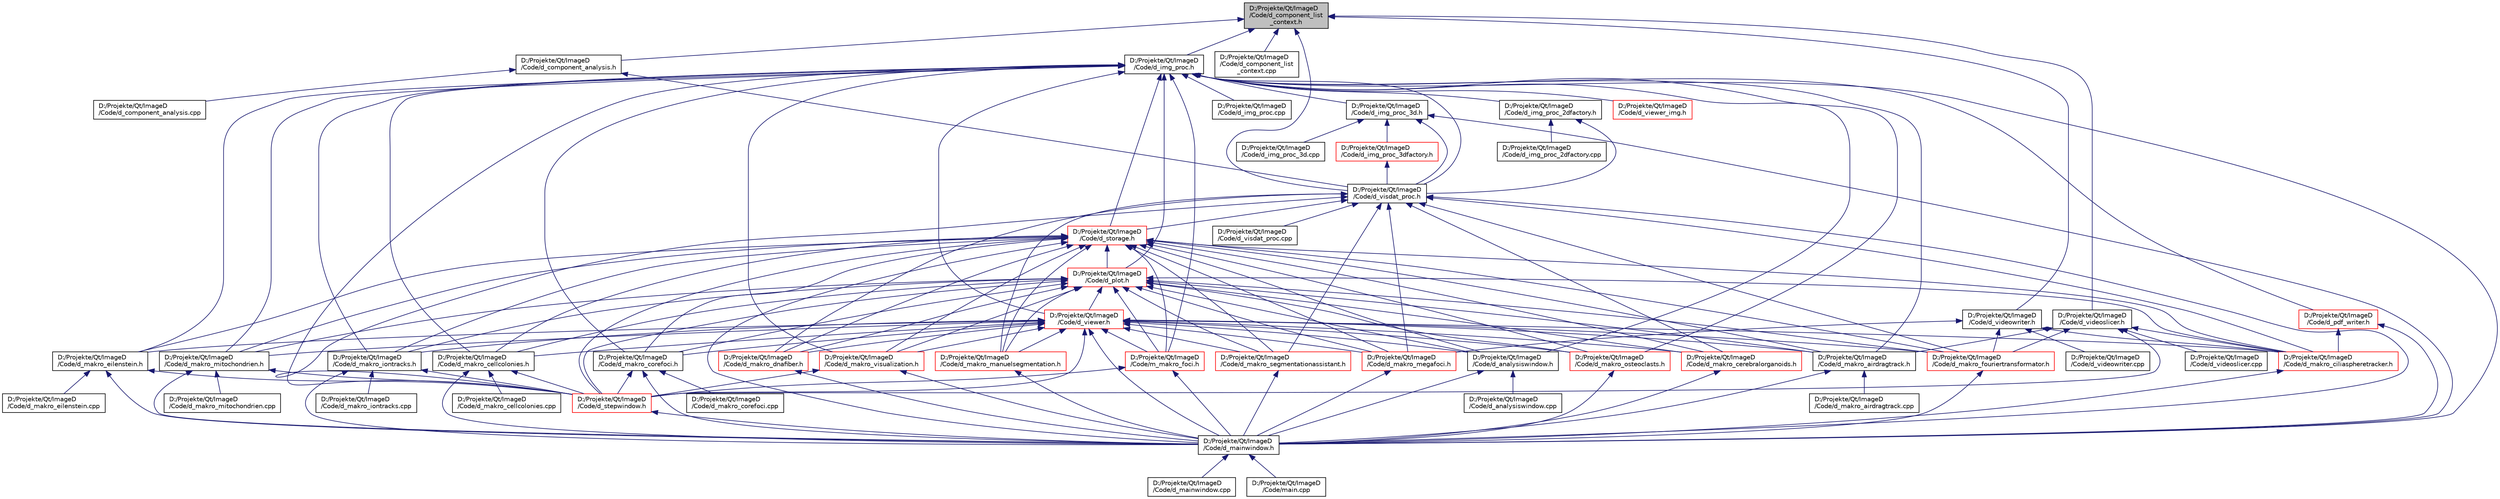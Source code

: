 digraph "D:/Projekte/Qt/ImageD/Code/d_component_list_context.h"
{
 // LATEX_PDF_SIZE
  edge [fontname="Helvetica",fontsize="10",labelfontname="Helvetica",labelfontsize="10"];
  node [fontname="Helvetica",fontsize="10",shape=record];
  Node1 [label="D:/Projekte/Qt/ImageD\l/Code/d_component_list\l_context.h",height=0.2,width=0.4,color="black", fillcolor="grey75", style="filled", fontcolor="black",tooltip=" "];
  Node1 -> Node2 [dir="back",color="midnightblue",fontsize="10",style="solid",fontname="Helvetica"];
  Node2 [label="D:/Projekte/Qt/ImageD\l/Code/d_component_analysis.h",height=0.2,width=0.4,color="black", fillcolor="white", style="filled",URL="$d__component__analysis_8h.html",tooltip=" "];
  Node2 -> Node3 [dir="back",color="midnightblue",fontsize="10",style="solid",fontname="Helvetica"];
  Node3 [label="D:/Projekte/Qt/ImageD\l/Code/d_component_analysis.cpp",height=0.2,width=0.4,color="black", fillcolor="white", style="filled",URL="$d__component__analysis_8cpp.html",tooltip=" "];
  Node2 -> Node4 [dir="back",color="midnightblue",fontsize="10",style="solid",fontname="Helvetica"];
  Node4 [label="D:/Projekte/Qt/ImageD\l/Code/d_visdat_proc.h",height=0.2,width=0.4,color="black", fillcolor="white", style="filled",URL="$d__visdat__proc_8h.html",tooltip=" "];
  Node4 -> Node5 [dir="back",color="midnightblue",fontsize="10",style="solid",fontname="Helvetica"];
  Node5 [label="D:/Projekte/Qt/ImageD\l/Code/d_mainwindow.h",height=0.2,width=0.4,color="black", fillcolor="white", style="filled",URL="$d__mainwindow_8h.html",tooltip=" "];
  Node5 -> Node6 [dir="back",color="midnightblue",fontsize="10",style="solid",fontname="Helvetica"];
  Node6 [label="D:/Projekte/Qt/ImageD\l/Code/d_mainwindow.cpp",height=0.2,width=0.4,color="black", fillcolor="white", style="filled",URL="$d__mainwindow_8cpp.html",tooltip=" "];
  Node5 -> Node7 [dir="back",color="midnightblue",fontsize="10",style="solid",fontname="Helvetica"];
  Node7 [label="D:/Projekte/Qt/ImageD\l/Code/main.cpp",height=0.2,width=0.4,color="black", fillcolor="white", style="filled",URL="$main_8cpp.html",tooltip=" "];
  Node4 -> Node8 [dir="back",color="midnightblue",fontsize="10",style="solid",fontname="Helvetica"];
  Node8 [label="D:/Projekte/Qt/ImageD\l/Code/d_makro_cerebralorganoids.h",height=0.2,width=0.4,color="red", fillcolor="white", style="filled",URL="$d__makro__cerebralorganoids_8h.html",tooltip=" "];
  Node8 -> Node5 [dir="back",color="midnightblue",fontsize="10",style="solid",fontname="Helvetica"];
  Node4 -> Node10 [dir="back",color="midnightblue",fontsize="10",style="solid",fontname="Helvetica"];
  Node10 [label="D:/Projekte/Qt/ImageD\l/Code/d_makro_ciliaspheretracker.h",height=0.2,width=0.4,color="red", fillcolor="white", style="filled",URL="$d__makro__ciliaspheretracker_8h.html",tooltip=" "];
  Node10 -> Node5 [dir="back",color="midnightblue",fontsize="10",style="solid",fontname="Helvetica"];
  Node4 -> Node12 [dir="back",color="midnightblue",fontsize="10",style="solid",fontname="Helvetica"];
  Node12 [label="D:/Projekte/Qt/ImageD\l/Code/d_makro_dnafiber.h",height=0.2,width=0.4,color="red", fillcolor="white", style="filled",URL="$d__makro__dnafiber_8h.html",tooltip=" "];
  Node12 -> Node5 [dir="back",color="midnightblue",fontsize="10",style="solid",fontname="Helvetica"];
  Node4 -> Node14 [dir="back",color="midnightblue",fontsize="10",style="solid",fontname="Helvetica"];
  Node14 [label="D:/Projekte/Qt/ImageD\l/Code/d_makro_fouriertransformator.h",height=0.2,width=0.4,color="red", fillcolor="white", style="filled",URL="$d__makro__fouriertransformator_8h.html",tooltip=" "];
  Node14 -> Node5 [dir="back",color="midnightblue",fontsize="10",style="solid",fontname="Helvetica"];
  Node4 -> Node16 [dir="back",color="midnightblue",fontsize="10",style="solid",fontname="Helvetica"];
  Node16 [label="D:/Projekte/Qt/ImageD\l/Code/d_makro_manuelsegmentation.h",height=0.2,width=0.4,color="red", fillcolor="white", style="filled",URL="$d__makro__manuelsegmentation_8h.html",tooltip=" "];
  Node16 -> Node5 [dir="back",color="midnightblue",fontsize="10",style="solid",fontname="Helvetica"];
  Node4 -> Node18 [dir="back",color="midnightblue",fontsize="10",style="solid",fontname="Helvetica"];
  Node18 [label="D:/Projekte/Qt/ImageD\l/Code/d_makro_megafoci.h",height=0.2,width=0.4,color="red", fillcolor="white", style="filled",URL="$d__makro__megafoci_8h.html",tooltip=" "];
  Node18 -> Node5 [dir="back",color="midnightblue",fontsize="10",style="solid",fontname="Helvetica"];
  Node4 -> Node20 [dir="back",color="midnightblue",fontsize="10",style="solid",fontname="Helvetica"];
  Node20 [label="D:/Projekte/Qt/ImageD\l/Code/d_makro_segmentationassistant.h",height=0.2,width=0.4,color="red", fillcolor="white", style="filled",URL="$d__makro__segmentationassistant_8h.html",tooltip=" "];
  Node20 -> Node5 [dir="back",color="midnightblue",fontsize="10",style="solid",fontname="Helvetica"];
  Node4 -> Node22 [dir="back",color="midnightblue",fontsize="10",style="solid",fontname="Helvetica"];
  Node22 [label="D:/Projekte/Qt/ImageD\l/Code/d_stepwindow.h",height=0.2,width=0.4,color="red", fillcolor="white", style="filled",URL="$d__stepwindow_8h.html",tooltip=" "];
  Node22 -> Node5 [dir="back",color="midnightblue",fontsize="10",style="solid",fontname="Helvetica"];
  Node4 -> Node24 [dir="back",color="midnightblue",fontsize="10",style="solid",fontname="Helvetica"];
  Node24 [label="D:/Projekte/Qt/ImageD\l/Code/d_storage.h",height=0.2,width=0.4,color="red", fillcolor="white", style="filled",URL="$d__storage_8h.html",tooltip=" "];
  Node24 -> Node25 [dir="back",color="midnightblue",fontsize="10",style="solid",fontname="Helvetica"];
  Node25 [label="D:/Projekte/Qt/ImageD\l/Code/d_analysiswindow.h",height=0.2,width=0.4,color="black", fillcolor="white", style="filled",URL="$d__analysiswindow_8h.html",tooltip=" "];
  Node25 -> Node26 [dir="back",color="midnightblue",fontsize="10",style="solid",fontname="Helvetica"];
  Node26 [label="D:/Projekte/Qt/ImageD\l/Code/d_analysiswindow.cpp",height=0.2,width=0.4,color="black", fillcolor="white", style="filled",URL="$d__analysiswindow_8cpp.html",tooltip=" "];
  Node25 -> Node5 [dir="back",color="midnightblue",fontsize="10",style="solid",fontname="Helvetica"];
  Node24 -> Node5 [dir="back",color="midnightblue",fontsize="10",style="solid",fontname="Helvetica"];
  Node24 -> Node27 [dir="back",color="midnightblue",fontsize="10",style="solid",fontname="Helvetica"];
  Node27 [label="D:/Projekte/Qt/ImageD\l/Code/d_makro_airdragtrack.h",height=0.2,width=0.4,color="black", fillcolor="white", style="filled",URL="$d__makro__airdragtrack_8h.html",tooltip=" "];
  Node27 -> Node5 [dir="back",color="midnightblue",fontsize="10",style="solid",fontname="Helvetica"];
  Node27 -> Node28 [dir="back",color="midnightblue",fontsize="10",style="solid",fontname="Helvetica"];
  Node28 [label="D:/Projekte/Qt/ImageD\l/Code/d_makro_airdragtrack.cpp",height=0.2,width=0.4,color="black", fillcolor="white", style="filled",URL="$d__makro__airdragtrack_8cpp.html",tooltip=" "];
  Node24 -> Node29 [dir="back",color="midnightblue",fontsize="10",style="solid",fontname="Helvetica"];
  Node29 [label="D:/Projekte/Qt/ImageD\l/Code/d_makro_cellcolonies.h",height=0.2,width=0.4,color="black", fillcolor="white", style="filled",URL="$d__makro__cellcolonies_8h.html",tooltip=" "];
  Node29 -> Node5 [dir="back",color="midnightblue",fontsize="10",style="solid",fontname="Helvetica"];
  Node29 -> Node30 [dir="back",color="midnightblue",fontsize="10",style="solid",fontname="Helvetica"];
  Node30 [label="D:/Projekte/Qt/ImageD\l/Code/d_makro_cellcolonies.cpp",height=0.2,width=0.4,color="black", fillcolor="white", style="filled",URL="$d__makro__cellcolonies_8cpp.html",tooltip=" "];
  Node29 -> Node22 [dir="back",color="midnightblue",fontsize="10",style="solid",fontname="Helvetica"];
  Node24 -> Node8 [dir="back",color="midnightblue",fontsize="10",style="solid",fontname="Helvetica"];
  Node24 -> Node10 [dir="back",color="midnightblue",fontsize="10",style="solid",fontname="Helvetica"];
  Node24 -> Node31 [dir="back",color="midnightblue",fontsize="10",style="solid",fontname="Helvetica"];
  Node31 [label="D:/Projekte/Qt/ImageD\l/Code/d_makro_corefoci.h",height=0.2,width=0.4,color="black", fillcolor="white", style="filled",URL="$d__makro__corefoci_8h.html",tooltip=" "];
  Node31 -> Node5 [dir="back",color="midnightblue",fontsize="10",style="solid",fontname="Helvetica"];
  Node31 -> Node32 [dir="back",color="midnightblue",fontsize="10",style="solid",fontname="Helvetica"];
  Node32 [label="D:/Projekte/Qt/ImageD\l/Code/d_makro_corefoci.cpp",height=0.2,width=0.4,color="black", fillcolor="white", style="filled",URL="$d__makro__corefoci_8cpp.html",tooltip=" "];
  Node31 -> Node22 [dir="back",color="midnightblue",fontsize="10",style="solid",fontname="Helvetica"];
  Node24 -> Node12 [dir="back",color="midnightblue",fontsize="10",style="solid",fontname="Helvetica"];
  Node24 -> Node35 [dir="back",color="midnightblue",fontsize="10",style="solid",fontname="Helvetica"];
  Node35 [label="D:/Projekte/Qt/ImageD\l/Code/d_makro_eilenstein.h",height=0.2,width=0.4,color="black", fillcolor="white", style="filled",URL="$d__makro__eilenstein_8h.html",tooltip=" "];
  Node35 -> Node5 [dir="back",color="midnightblue",fontsize="10",style="solid",fontname="Helvetica"];
  Node35 -> Node36 [dir="back",color="midnightblue",fontsize="10",style="solid",fontname="Helvetica"];
  Node36 [label="D:/Projekte/Qt/ImageD\l/Code/d_makro_eilenstein.cpp",height=0.2,width=0.4,color="black", fillcolor="white", style="filled",URL="$d__makro__eilenstein_8cpp.html",tooltip=" "];
  Node35 -> Node22 [dir="back",color="midnightblue",fontsize="10",style="solid",fontname="Helvetica"];
  Node24 -> Node14 [dir="back",color="midnightblue",fontsize="10",style="solid",fontname="Helvetica"];
  Node24 -> Node37 [dir="back",color="midnightblue",fontsize="10",style="solid",fontname="Helvetica"];
  Node37 [label="D:/Projekte/Qt/ImageD\l/Code/d_makro_iontracks.h",height=0.2,width=0.4,color="black", fillcolor="white", style="filled",URL="$d__makro__iontracks_8h.html",tooltip=" "];
  Node37 -> Node5 [dir="back",color="midnightblue",fontsize="10",style="solid",fontname="Helvetica"];
  Node37 -> Node38 [dir="back",color="midnightblue",fontsize="10",style="solid",fontname="Helvetica"];
  Node38 [label="D:/Projekte/Qt/ImageD\l/Code/d_makro_iontracks.cpp",height=0.2,width=0.4,color="black", fillcolor="white", style="filled",URL="$d__makro__iontracks_8cpp.html",tooltip=" "];
  Node37 -> Node22 [dir="back",color="midnightblue",fontsize="10",style="solid",fontname="Helvetica"];
  Node24 -> Node16 [dir="back",color="midnightblue",fontsize="10",style="solid",fontname="Helvetica"];
  Node24 -> Node18 [dir="back",color="midnightblue",fontsize="10",style="solid",fontname="Helvetica"];
  Node24 -> Node39 [dir="back",color="midnightblue",fontsize="10",style="solid",fontname="Helvetica"];
  Node39 [label="D:/Projekte/Qt/ImageD\l/Code/d_makro_mitochondrien.h",height=0.2,width=0.4,color="black", fillcolor="white", style="filled",URL="$d__makro__mitochondrien_8h.html",tooltip=" "];
  Node39 -> Node5 [dir="back",color="midnightblue",fontsize="10",style="solid",fontname="Helvetica"];
  Node39 -> Node40 [dir="back",color="midnightblue",fontsize="10",style="solid",fontname="Helvetica"];
  Node40 [label="D:/Projekte/Qt/ImageD\l/Code/d_makro_mitochondrien.cpp",height=0.2,width=0.4,color="black", fillcolor="white", style="filled",URL="$d__makro__mitochondrien_8cpp.html",tooltip=" "];
  Node39 -> Node22 [dir="back",color="midnightblue",fontsize="10",style="solid",fontname="Helvetica"];
  Node24 -> Node41 [dir="back",color="midnightblue",fontsize="10",style="solid",fontname="Helvetica"];
  Node41 [label="D:/Projekte/Qt/ImageD\l/Code/d_makro_osteoclasts.h",height=0.2,width=0.4,color="red", fillcolor="white", style="filled",URL="$d__makro__osteoclasts_8h.html",tooltip=" "];
  Node41 -> Node5 [dir="back",color="midnightblue",fontsize="10",style="solid",fontname="Helvetica"];
  Node24 -> Node20 [dir="back",color="midnightblue",fontsize="10",style="solid",fontname="Helvetica"];
  Node24 -> Node43 [dir="back",color="midnightblue",fontsize="10",style="solid",fontname="Helvetica"];
  Node43 [label="D:/Projekte/Qt/ImageD\l/Code/d_makro_visualization.h",height=0.2,width=0.4,color="red", fillcolor="white", style="filled",URL="$d__makro__visualization_8h.html",tooltip=" "];
  Node43 -> Node5 [dir="back",color="midnightblue",fontsize="10",style="solid",fontname="Helvetica"];
  Node43 -> Node22 [dir="back",color="midnightblue",fontsize="10",style="solid",fontname="Helvetica"];
  Node24 -> Node45 [dir="back",color="midnightblue",fontsize="10",style="solid",fontname="Helvetica"];
  Node45 [label="D:/Projekte/Qt/ImageD\l/Code/d_plot.h",height=0.2,width=0.4,color="red", fillcolor="white", style="filled",URL="$d__plot_8h.html",tooltip=" "];
  Node45 -> Node25 [dir="back",color="midnightblue",fontsize="10",style="solid",fontname="Helvetica"];
  Node45 -> Node27 [dir="back",color="midnightblue",fontsize="10",style="solid",fontname="Helvetica"];
  Node45 -> Node29 [dir="back",color="midnightblue",fontsize="10",style="solid",fontname="Helvetica"];
  Node45 -> Node8 [dir="back",color="midnightblue",fontsize="10",style="solid",fontname="Helvetica"];
  Node45 -> Node10 [dir="back",color="midnightblue",fontsize="10",style="solid",fontname="Helvetica"];
  Node45 -> Node31 [dir="back",color="midnightblue",fontsize="10",style="solid",fontname="Helvetica"];
  Node45 -> Node12 [dir="back",color="midnightblue",fontsize="10",style="solid",fontname="Helvetica"];
  Node45 -> Node14 [dir="back",color="midnightblue",fontsize="10",style="solid",fontname="Helvetica"];
  Node45 -> Node37 [dir="back",color="midnightblue",fontsize="10",style="solid",fontname="Helvetica"];
  Node45 -> Node16 [dir="back",color="midnightblue",fontsize="10",style="solid",fontname="Helvetica"];
  Node45 -> Node18 [dir="back",color="midnightblue",fontsize="10",style="solid",fontname="Helvetica"];
  Node45 -> Node39 [dir="back",color="midnightblue",fontsize="10",style="solid",fontname="Helvetica"];
  Node45 -> Node41 [dir="back",color="midnightblue",fontsize="10",style="solid",fontname="Helvetica"];
  Node45 -> Node20 [dir="back",color="midnightblue",fontsize="10",style="solid",fontname="Helvetica"];
  Node45 -> Node43 [dir="back",color="midnightblue",fontsize="10",style="solid",fontname="Helvetica"];
  Node45 -> Node22 [dir="back",color="midnightblue",fontsize="10",style="solid",fontname="Helvetica"];
  Node45 -> Node49 [dir="back",color="midnightblue",fontsize="10",style="solid",fontname="Helvetica"];
  Node49 [label="D:/Projekte/Qt/ImageD\l/Code/d_viewer.h",height=0.2,width=0.4,color="red", fillcolor="white", style="filled",URL="$d__viewer_8h.html",tooltip=" "];
  Node49 -> Node25 [dir="back",color="midnightblue",fontsize="10",style="solid",fontname="Helvetica"];
  Node49 -> Node5 [dir="back",color="midnightblue",fontsize="10",style="solid",fontname="Helvetica"];
  Node49 -> Node27 [dir="back",color="midnightblue",fontsize="10",style="solid",fontname="Helvetica"];
  Node49 -> Node29 [dir="back",color="midnightblue",fontsize="10",style="solid",fontname="Helvetica"];
  Node49 -> Node8 [dir="back",color="midnightblue",fontsize="10",style="solid",fontname="Helvetica"];
  Node49 -> Node10 [dir="back",color="midnightblue",fontsize="10",style="solid",fontname="Helvetica"];
  Node49 -> Node31 [dir="back",color="midnightblue",fontsize="10",style="solid",fontname="Helvetica"];
  Node49 -> Node12 [dir="back",color="midnightblue",fontsize="10",style="solid",fontname="Helvetica"];
  Node49 -> Node35 [dir="back",color="midnightblue",fontsize="10",style="solid",fontname="Helvetica"];
  Node49 -> Node14 [dir="back",color="midnightblue",fontsize="10",style="solid",fontname="Helvetica"];
  Node49 -> Node37 [dir="back",color="midnightblue",fontsize="10",style="solid",fontname="Helvetica"];
  Node49 -> Node16 [dir="back",color="midnightblue",fontsize="10",style="solid",fontname="Helvetica"];
  Node49 -> Node18 [dir="back",color="midnightblue",fontsize="10",style="solid",fontname="Helvetica"];
  Node49 -> Node39 [dir="back",color="midnightblue",fontsize="10",style="solid",fontname="Helvetica"];
  Node49 -> Node41 [dir="back",color="midnightblue",fontsize="10",style="solid",fontname="Helvetica"];
  Node49 -> Node20 [dir="back",color="midnightblue",fontsize="10",style="solid",fontname="Helvetica"];
  Node49 -> Node43 [dir="back",color="midnightblue",fontsize="10",style="solid",fontname="Helvetica"];
  Node49 -> Node22 [dir="back",color="midnightblue",fontsize="10",style="solid",fontname="Helvetica"];
  Node49 -> Node51 [dir="back",color="midnightblue",fontsize="10",style="solid",fontname="Helvetica"];
  Node51 [label="D:/Projekte/Qt/ImageD\l/Code/m_makro_foci.h",height=0.2,width=0.4,color="red", fillcolor="white", style="filled",URL="$m__makro__foci_8h.html",tooltip=" "];
  Node51 -> Node5 [dir="back",color="midnightblue",fontsize="10",style="solid",fontname="Helvetica"];
  Node51 -> Node22 [dir="back",color="midnightblue",fontsize="10",style="solid",fontname="Helvetica"];
  Node45 -> Node51 [dir="back",color="midnightblue",fontsize="10",style="solid",fontname="Helvetica"];
  Node24 -> Node22 [dir="back",color="midnightblue",fontsize="10",style="solid",fontname="Helvetica"];
  Node24 -> Node51 [dir="back",color="midnightblue",fontsize="10",style="solid",fontname="Helvetica"];
  Node4 -> Node58 [dir="back",color="midnightblue",fontsize="10",style="solid",fontname="Helvetica"];
  Node58 [label="D:/Projekte/Qt/ImageD\l/Code/d_visdat_proc.cpp",height=0.2,width=0.4,color="black", fillcolor="white", style="filled",URL="$d__visdat__proc_8cpp.html",tooltip=" "];
  Node1 -> Node59 [dir="back",color="midnightblue",fontsize="10",style="solid",fontname="Helvetica"];
  Node59 [label="D:/Projekte/Qt/ImageD\l/Code/d_component_list\l_context.cpp",height=0.2,width=0.4,color="black", fillcolor="white", style="filled",URL="$d__component__list__context_8cpp.html",tooltip=" "];
  Node1 -> Node60 [dir="back",color="midnightblue",fontsize="10",style="solid",fontname="Helvetica"];
  Node60 [label="D:/Projekte/Qt/ImageD\l/Code/d_img_proc.h",height=0.2,width=0.4,color="black", fillcolor="white", style="filled",URL="$d__img__proc_8h.html",tooltip=" "];
  Node60 -> Node25 [dir="back",color="midnightblue",fontsize="10",style="solid",fontname="Helvetica"];
  Node60 -> Node61 [dir="back",color="midnightblue",fontsize="10",style="solid",fontname="Helvetica"];
  Node61 [label="D:/Projekte/Qt/ImageD\l/Code/d_img_proc.cpp",height=0.2,width=0.4,color="black", fillcolor="white", style="filled",URL="$d__img__proc_8cpp.html",tooltip=" "];
  Node60 -> Node62 [dir="back",color="midnightblue",fontsize="10",style="solid",fontname="Helvetica"];
  Node62 [label="D:/Projekte/Qt/ImageD\l/Code/d_img_proc_2dfactory.h",height=0.2,width=0.4,color="black", fillcolor="white", style="filled",URL="$d__img__proc__2dfactory_8h.html",tooltip=" "];
  Node62 -> Node63 [dir="back",color="midnightblue",fontsize="10",style="solid",fontname="Helvetica"];
  Node63 [label="D:/Projekte/Qt/ImageD\l/Code/d_img_proc_2dfactory.cpp",height=0.2,width=0.4,color="black", fillcolor="white", style="filled",URL="$d__img__proc__2dfactory_8cpp.html",tooltip=" "];
  Node62 -> Node4 [dir="back",color="midnightblue",fontsize="10",style="solid",fontname="Helvetica"];
  Node60 -> Node64 [dir="back",color="midnightblue",fontsize="10",style="solid",fontname="Helvetica"];
  Node64 [label="D:/Projekte/Qt/ImageD\l/Code/d_img_proc_3d.h",height=0.2,width=0.4,color="black", fillcolor="white", style="filled",URL="$d__img__proc__3d_8h.html",tooltip=" "];
  Node64 -> Node65 [dir="back",color="midnightblue",fontsize="10",style="solid",fontname="Helvetica"];
  Node65 [label="D:/Projekte/Qt/ImageD\l/Code/d_img_proc_3d.cpp",height=0.2,width=0.4,color="black", fillcolor="white", style="filled",URL="$d__img__proc__3d_8cpp.html",tooltip=" "];
  Node64 -> Node66 [dir="back",color="midnightblue",fontsize="10",style="solid",fontname="Helvetica"];
  Node66 [label="D:/Projekte/Qt/ImageD\l/Code/d_img_proc_3dfactory.h",height=0.2,width=0.4,color="red", fillcolor="white", style="filled",URL="$d__img__proc__3dfactory_8h.html",tooltip=" "];
  Node66 -> Node4 [dir="back",color="midnightblue",fontsize="10",style="solid",fontname="Helvetica"];
  Node64 -> Node5 [dir="back",color="midnightblue",fontsize="10",style="solid",fontname="Helvetica"];
  Node64 -> Node4 [dir="back",color="midnightblue",fontsize="10",style="solid",fontname="Helvetica"];
  Node60 -> Node5 [dir="back",color="midnightblue",fontsize="10",style="solid",fontname="Helvetica"];
  Node60 -> Node27 [dir="back",color="midnightblue",fontsize="10",style="solid",fontname="Helvetica"];
  Node60 -> Node29 [dir="back",color="midnightblue",fontsize="10",style="solid",fontname="Helvetica"];
  Node60 -> Node31 [dir="back",color="midnightblue",fontsize="10",style="solid",fontname="Helvetica"];
  Node60 -> Node35 [dir="back",color="midnightblue",fontsize="10",style="solid",fontname="Helvetica"];
  Node60 -> Node37 [dir="back",color="midnightblue",fontsize="10",style="solid",fontname="Helvetica"];
  Node60 -> Node39 [dir="back",color="midnightblue",fontsize="10",style="solid",fontname="Helvetica"];
  Node60 -> Node41 [dir="back",color="midnightblue",fontsize="10",style="solid",fontname="Helvetica"];
  Node60 -> Node43 [dir="back",color="midnightblue",fontsize="10",style="solid",fontname="Helvetica"];
  Node60 -> Node68 [dir="back",color="midnightblue",fontsize="10",style="solid",fontname="Helvetica"];
  Node68 [label="D:/Projekte/Qt/ImageD\l/Code/d_pdf_writer.h",height=0.2,width=0.4,color="red", fillcolor="white", style="filled",URL="$d__pdf__writer_8h.html",tooltip=" "];
  Node68 -> Node5 [dir="back",color="midnightblue",fontsize="10",style="solid",fontname="Helvetica"];
  Node68 -> Node10 [dir="back",color="midnightblue",fontsize="10",style="solid",fontname="Helvetica"];
  Node60 -> Node45 [dir="back",color="midnightblue",fontsize="10",style="solid",fontname="Helvetica"];
  Node60 -> Node22 [dir="back",color="midnightblue",fontsize="10",style="solid",fontname="Helvetica"];
  Node60 -> Node24 [dir="back",color="midnightblue",fontsize="10",style="solid",fontname="Helvetica"];
  Node60 -> Node49 [dir="back",color="midnightblue",fontsize="10",style="solid",fontname="Helvetica"];
  Node60 -> Node70 [dir="back",color="midnightblue",fontsize="10",style="solid",fontname="Helvetica"];
  Node70 [label="D:/Projekte/Qt/ImageD\l/Code/d_viewer_img.h",height=0.2,width=0.4,color="red", fillcolor="white", style="filled",URL="$d__viewer__img_8h.html",tooltip=" "];
  Node60 -> Node4 [dir="back",color="midnightblue",fontsize="10",style="solid",fontname="Helvetica"];
  Node60 -> Node51 [dir="back",color="midnightblue",fontsize="10",style="solid",fontname="Helvetica"];
  Node1 -> Node72 [dir="back",color="midnightblue",fontsize="10",style="solid",fontname="Helvetica"];
  Node72 [label="D:/Projekte/Qt/ImageD\l/Code/d_videoslicer.h",height=0.2,width=0.4,color="black", fillcolor="white", style="filled",URL="$d__videoslicer_8h.html",tooltip=" "];
  Node72 -> Node27 [dir="back",color="midnightblue",fontsize="10",style="solid",fontname="Helvetica"];
  Node72 -> Node10 [dir="back",color="midnightblue",fontsize="10",style="solid",fontname="Helvetica"];
  Node72 -> Node14 [dir="back",color="midnightblue",fontsize="10",style="solid",fontname="Helvetica"];
  Node72 -> Node22 [dir="back",color="midnightblue",fontsize="10",style="solid",fontname="Helvetica"];
  Node72 -> Node73 [dir="back",color="midnightblue",fontsize="10",style="solid",fontname="Helvetica"];
  Node73 [label="D:/Projekte/Qt/ImageD\l/Code/d_videoslicer.cpp",height=0.2,width=0.4,color="black", fillcolor="white", style="filled",URL="$d__videoslicer_8cpp.html",tooltip=" "];
  Node1 -> Node74 [dir="back",color="midnightblue",fontsize="10",style="solid",fontname="Helvetica"];
  Node74 [label="D:/Projekte/Qt/ImageD\l/Code/d_videowriter.h",height=0.2,width=0.4,color="black", fillcolor="white", style="filled",URL="$d__videowriter_8h.html",tooltip=" "];
  Node74 -> Node10 [dir="back",color="midnightblue",fontsize="10",style="solid",fontname="Helvetica"];
  Node74 -> Node14 [dir="back",color="midnightblue",fontsize="10",style="solid",fontname="Helvetica"];
  Node74 -> Node18 [dir="back",color="midnightblue",fontsize="10",style="solid",fontname="Helvetica"];
  Node74 -> Node75 [dir="back",color="midnightblue",fontsize="10",style="solid",fontname="Helvetica"];
  Node75 [label="D:/Projekte/Qt/ImageD\l/Code/d_videowriter.cpp",height=0.2,width=0.4,color="black", fillcolor="white", style="filled",URL="$d__videowriter_8cpp.html",tooltip=" "];
  Node1 -> Node4 [dir="back",color="midnightblue",fontsize="10",style="solid",fontname="Helvetica"];
}
